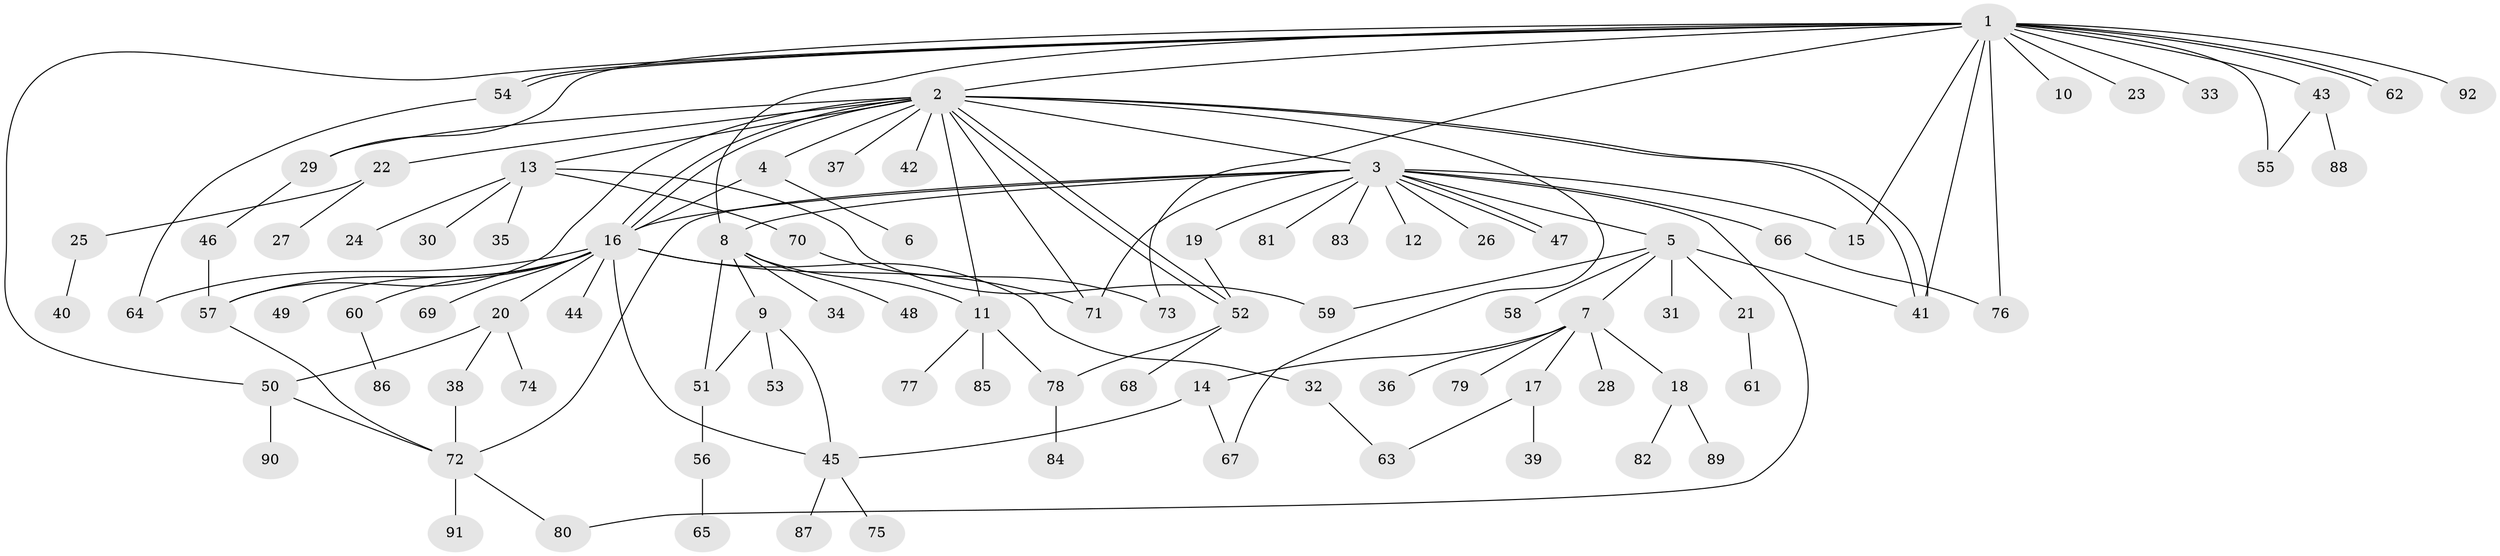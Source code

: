// coarse degree distribution, {15: 0.029850746268656716, 18: 0.014925373134328358, 2: 0.22388059701492538, 6: 0.08955223880597014, 3: 0.07462686567164178, 1: 0.4925373134328358, 4: 0.029850746268656716, 12: 0.014925373134328358, 5: 0.029850746268656716}
// Generated by graph-tools (version 1.1) at 2025/23/03/03/25 07:23:48]
// undirected, 92 vertices, 126 edges
graph export_dot {
graph [start="1"]
  node [color=gray90,style=filled];
  1;
  2;
  3;
  4;
  5;
  6;
  7;
  8;
  9;
  10;
  11;
  12;
  13;
  14;
  15;
  16;
  17;
  18;
  19;
  20;
  21;
  22;
  23;
  24;
  25;
  26;
  27;
  28;
  29;
  30;
  31;
  32;
  33;
  34;
  35;
  36;
  37;
  38;
  39;
  40;
  41;
  42;
  43;
  44;
  45;
  46;
  47;
  48;
  49;
  50;
  51;
  52;
  53;
  54;
  55;
  56;
  57;
  58;
  59;
  60;
  61;
  62;
  63;
  64;
  65;
  66;
  67;
  68;
  69;
  70;
  71;
  72;
  73;
  74;
  75;
  76;
  77;
  78;
  79;
  80;
  81;
  82;
  83;
  84;
  85;
  86;
  87;
  88;
  89;
  90;
  91;
  92;
  1 -- 2;
  1 -- 8;
  1 -- 10;
  1 -- 15;
  1 -- 23;
  1 -- 29;
  1 -- 33;
  1 -- 41;
  1 -- 43;
  1 -- 50;
  1 -- 54;
  1 -- 54;
  1 -- 55;
  1 -- 62;
  1 -- 62;
  1 -- 73;
  1 -- 76;
  1 -- 92;
  2 -- 3;
  2 -- 4;
  2 -- 11;
  2 -- 13;
  2 -- 16;
  2 -- 16;
  2 -- 22;
  2 -- 29;
  2 -- 37;
  2 -- 41;
  2 -- 41;
  2 -- 42;
  2 -- 52;
  2 -- 52;
  2 -- 57;
  2 -- 67;
  2 -- 71;
  3 -- 5;
  3 -- 8;
  3 -- 12;
  3 -- 15;
  3 -- 16;
  3 -- 19;
  3 -- 26;
  3 -- 47;
  3 -- 47;
  3 -- 66;
  3 -- 71;
  3 -- 72;
  3 -- 80;
  3 -- 81;
  3 -- 83;
  4 -- 6;
  4 -- 16;
  5 -- 7;
  5 -- 21;
  5 -- 31;
  5 -- 41;
  5 -- 58;
  5 -- 59;
  7 -- 14;
  7 -- 17;
  7 -- 18;
  7 -- 28;
  7 -- 36;
  7 -- 79;
  8 -- 9;
  8 -- 11;
  8 -- 34;
  8 -- 48;
  8 -- 51;
  9 -- 45;
  9 -- 51;
  9 -- 53;
  11 -- 77;
  11 -- 78;
  11 -- 85;
  13 -- 24;
  13 -- 30;
  13 -- 35;
  13 -- 59;
  13 -- 70;
  14 -- 45;
  14 -- 67;
  16 -- 20;
  16 -- 32;
  16 -- 44;
  16 -- 45;
  16 -- 49;
  16 -- 57;
  16 -- 60;
  16 -- 64;
  16 -- 69;
  16 -- 71;
  17 -- 39;
  17 -- 63;
  18 -- 82;
  18 -- 89;
  19 -- 52;
  20 -- 38;
  20 -- 50;
  20 -- 74;
  21 -- 61;
  22 -- 25;
  22 -- 27;
  25 -- 40;
  29 -- 46;
  32 -- 63;
  38 -- 72;
  43 -- 55;
  43 -- 88;
  45 -- 75;
  45 -- 87;
  46 -- 57;
  50 -- 72;
  50 -- 90;
  51 -- 56;
  52 -- 68;
  52 -- 78;
  54 -- 64;
  56 -- 65;
  57 -- 72;
  60 -- 86;
  66 -- 76;
  70 -- 73;
  72 -- 80;
  72 -- 91;
  78 -- 84;
}
